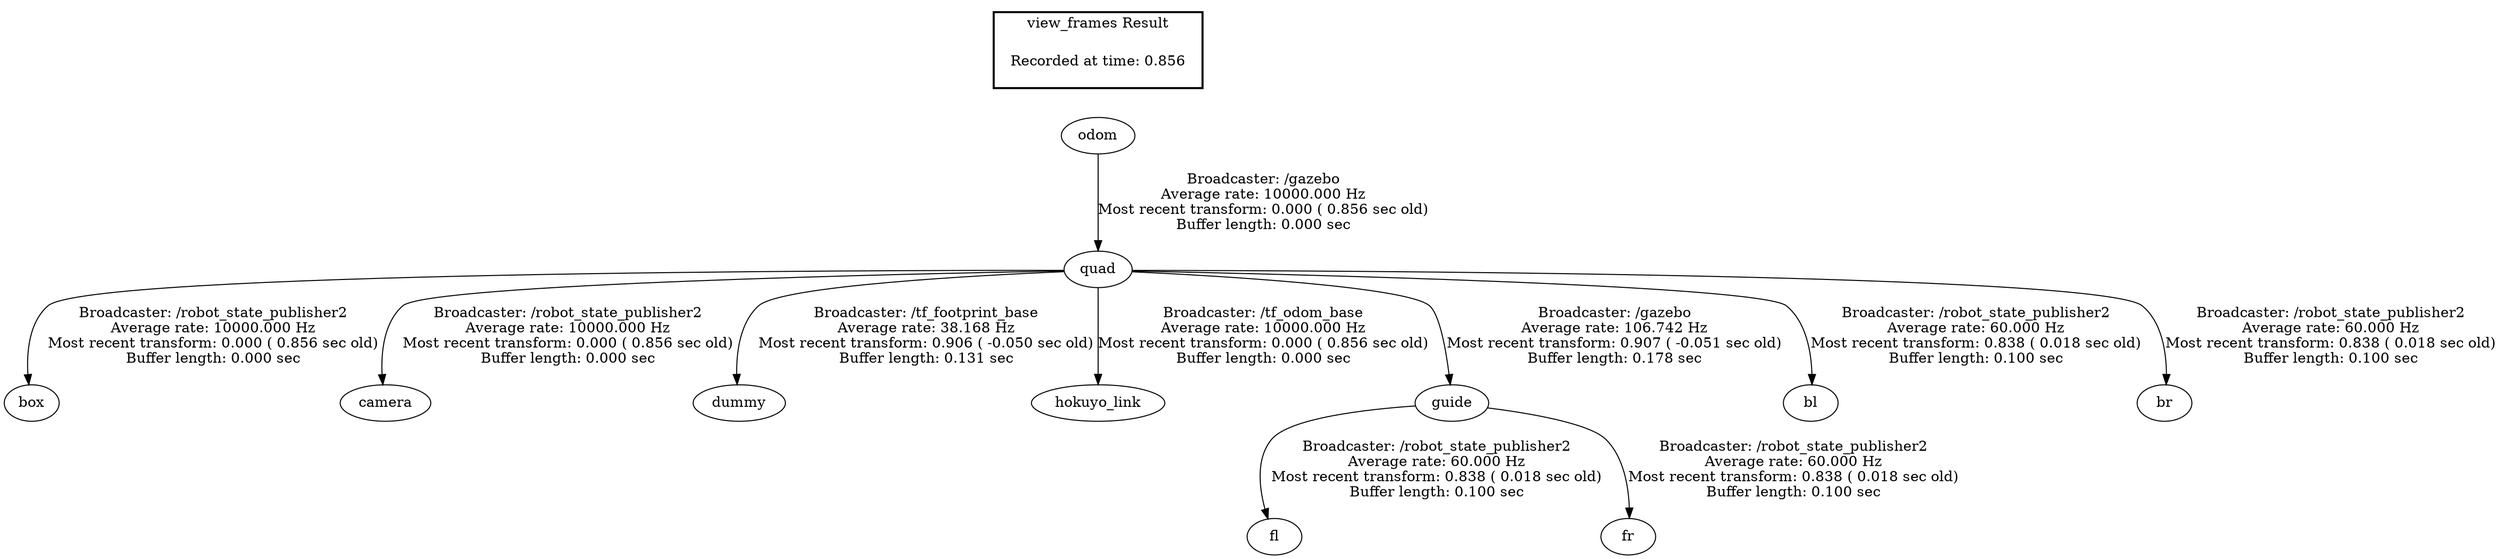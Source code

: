 digraph G {
"quad" -> "box"[label="Broadcaster: /robot_state_publisher2\nAverage rate: 10000.000 Hz\nMost recent transform: 0.000 ( 0.856 sec old)\nBuffer length: 0.000 sec\n"];
"odom" -> "quad"[label="Broadcaster: /gazebo\nAverage rate: 10000.000 Hz\nMost recent transform: 0.000 ( 0.856 sec old)\nBuffer length: 0.000 sec\n"];
"quad" -> "camera"[label="Broadcaster: /robot_state_publisher2\nAverage rate: 10000.000 Hz\nMost recent transform: 0.000 ( 0.856 sec old)\nBuffer length: 0.000 sec\n"];
"quad" -> "dummy"[label="Broadcaster: /tf_footprint_base\nAverage rate: 38.168 Hz\nMost recent transform: 0.906 ( -0.050 sec old)\nBuffer length: 0.131 sec\n"];
"quad" -> "hokuyo_link"[label="Broadcaster: /tf_odom_base\nAverage rate: 10000.000 Hz\nMost recent transform: 0.000 ( 0.856 sec old)\nBuffer length: 0.000 sec\n"];
"quad" -> "guide"[label="Broadcaster: /gazebo\nAverage rate: 106.742 Hz\nMost recent transform: 0.907 ( -0.051 sec old)\nBuffer length: 0.178 sec\n"];
"quad" -> "bl"[label="Broadcaster: /robot_state_publisher2\nAverage rate: 60.000 Hz\nMost recent transform: 0.838 ( 0.018 sec old)\nBuffer length: 0.100 sec\n"];
"quad" -> "br"[label="Broadcaster: /robot_state_publisher2\nAverage rate: 60.000 Hz\nMost recent transform: 0.838 ( 0.018 sec old)\nBuffer length: 0.100 sec\n"];
"guide" -> "fl"[label="Broadcaster: /robot_state_publisher2\nAverage rate: 60.000 Hz\nMost recent transform: 0.838 ( 0.018 sec old)\nBuffer length: 0.100 sec\n"];
"guide" -> "fr"[label="Broadcaster: /robot_state_publisher2\nAverage rate: 60.000 Hz\nMost recent transform: 0.838 ( 0.018 sec old)\nBuffer length: 0.100 sec\n"];
edge [style=invis];
 subgraph cluster_legend { style=bold; color=black; label ="view_frames Result";
"Recorded at time: 0.856"[ shape=plaintext ] ;
 }->"odom";
}